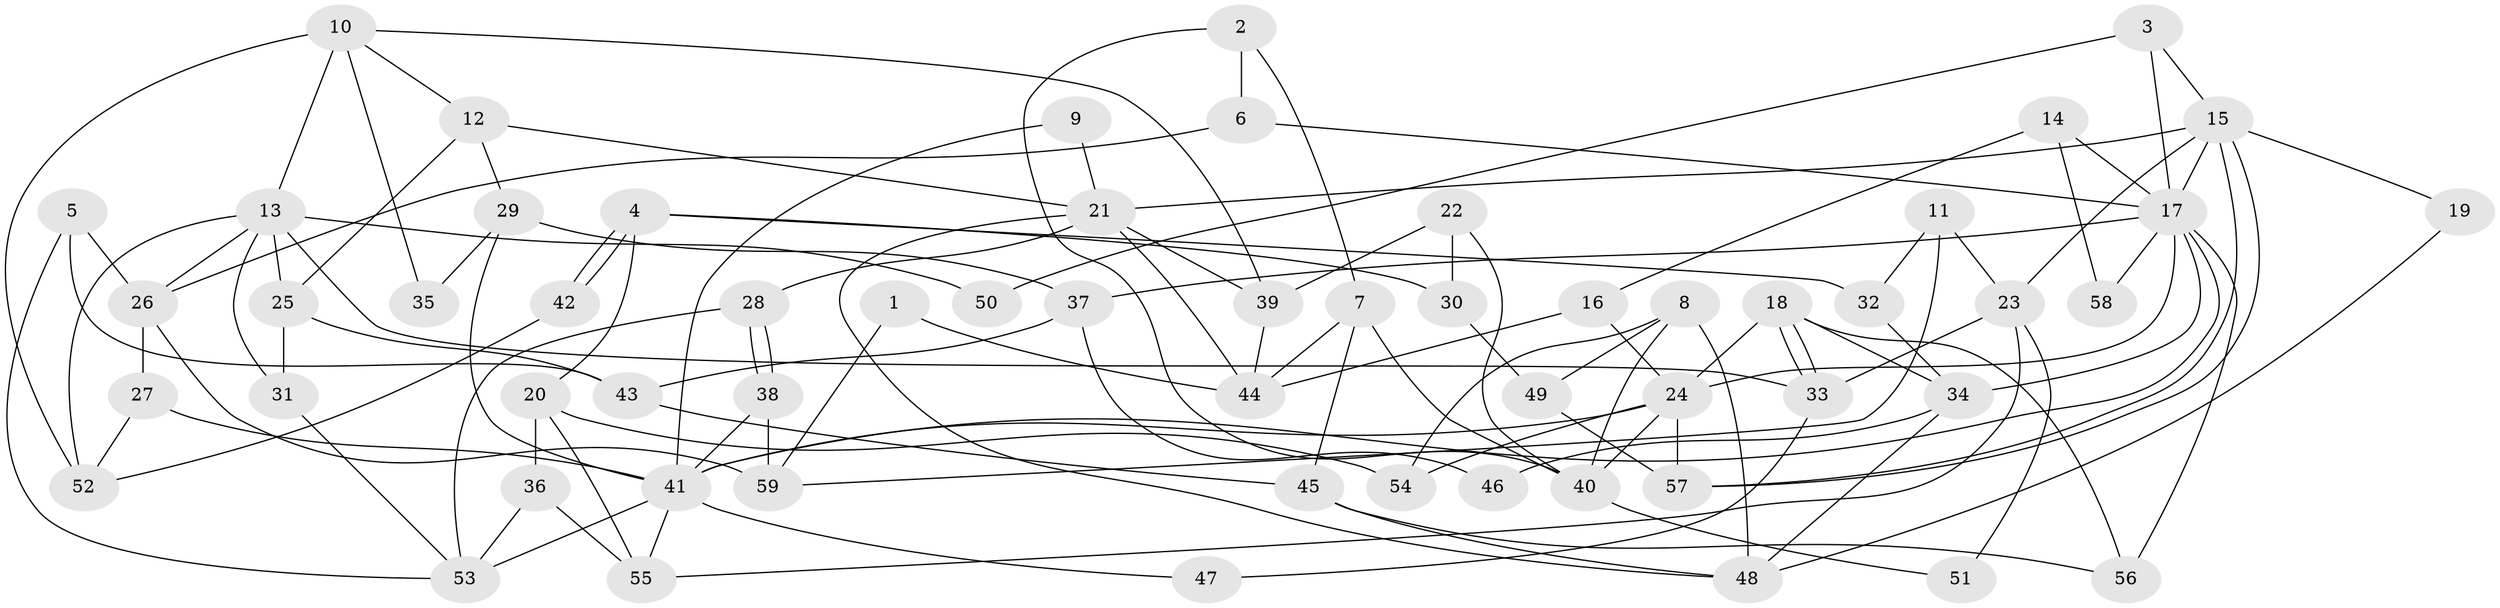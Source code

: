 // coarse degree distribution, {2: 0.2413793103448276, 13: 0.034482758620689655, 6: 0.06896551724137931, 5: 0.13793103448275862, 3: 0.2413793103448276, 4: 0.10344827586206896, 12: 0.034482758620689655, 9: 0.034482758620689655, 15: 0.034482758620689655, 8: 0.06896551724137931}
// Generated by graph-tools (version 1.1) at 2025/18/03/04/25 18:18:39]
// undirected, 59 vertices, 118 edges
graph export_dot {
graph [start="1"]
  node [color=gray90,style=filled];
  1;
  2;
  3;
  4;
  5;
  6;
  7;
  8;
  9;
  10;
  11;
  12;
  13;
  14;
  15;
  16;
  17;
  18;
  19;
  20;
  21;
  22;
  23;
  24;
  25;
  26;
  27;
  28;
  29;
  30;
  31;
  32;
  33;
  34;
  35;
  36;
  37;
  38;
  39;
  40;
  41;
  42;
  43;
  44;
  45;
  46;
  47;
  48;
  49;
  50;
  51;
  52;
  53;
  54;
  55;
  56;
  57;
  58;
  59;
  1 -- 44;
  1 -- 59;
  2 -- 40;
  2 -- 6;
  2 -- 7;
  3 -- 15;
  3 -- 17;
  3 -- 50;
  4 -- 42;
  4 -- 42;
  4 -- 20;
  4 -- 30;
  4 -- 32;
  5 -- 26;
  5 -- 53;
  5 -- 43;
  6 -- 26;
  6 -- 17;
  7 -- 40;
  7 -- 44;
  7 -- 45;
  8 -- 48;
  8 -- 54;
  8 -- 40;
  8 -- 49;
  9 -- 41;
  9 -- 21;
  10 -- 13;
  10 -- 39;
  10 -- 12;
  10 -- 35;
  10 -- 52;
  11 -- 59;
  11 -- 32;
  11 -- 23;
  12 -- 25;
  12 -- 21;
  12 -- 29;
  13 -- 25;
  13 -- 33;
  13 -- 26;
  13 -- 31;
  13 -- 50;
  13 -- 52;
  14 -- 17;
  14 -- 16;
  14 -- 58;
  15 -- 57;
  15 -- 57;
  15 -- 21;
  15 -- 17;
  15 -- 19;
  15 -- 23;
  16 -- 24;
  16 -- 44;
  17 -- 24;
  17 -- 34;
  17 -- 37;
  17 -- 41;
  17 -- 56;
  17 -- 58;
  18 -- 33;
  18 -- 33;
  18 -- 56;
  18 -- 24;
  18 -- 34;
  19 -- 48;
  20 -- 55;
  20 -- 36;
  20 -- 54;
  21 -- 44;
  21 -- 28;
  21 -- 39;
  21 -- 48;
  22 -- 40;
  22 -- 30;
  22 -- 39;
  23 -- 33;
  23 -- 51;
  23 -- 55;
  24 -- 41;
  24 -- 40;
  24 -- 54;
  24 -- 57;
  25 -- 31;
  25 -- 43;
  26 -- 27;
  26 -- 59;
  27 -- 41;
  27 -- 52;
  28 -- 38;
  28 -- 38;
  28 -- 53;
  29 -- 37;
  29 -- 35;
  29 -- 41;
  30 -- 49;
  31 -- 53;
  32 -- 34;
  33 -- 47;
  34 -- 46;
  34 -- 48;
  36 -- 55;
  36 -- 53;
  37 -- 43;
  37 -- 46;
  38 -- 41;
  38 -- 59;
  39 -- 44;
  40 -- 51;
  41 -- 47;
  41 -- 53;
  41 -- 55;
  42 -- 52;
  43 -- 45;
  45 -- 48;
  45 -- 56;
  49 -- 57;
}
